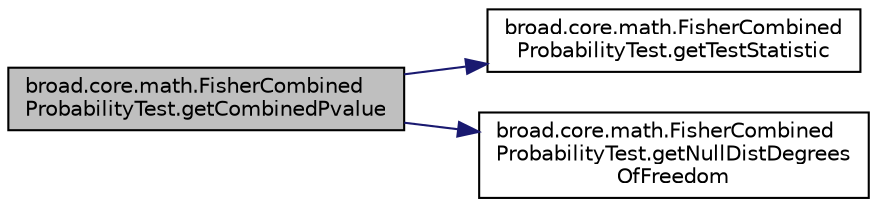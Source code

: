 digraph "broad.core.math.FisherCombinedProbabilityTest.getCombinedPvalue"
{
  edge [fontname="Helvetica",fontsize="10",labelfontname="Helvetica",labelfontsize="10"];
  node [fontname="Helvetica",fontsize="10",shape=record];
  rankdir="LR";
  Node1 [label="broad.core.math.FisherCombined\lProbabilityTest.getCombinedPvalue",height=0.2,width=0.4,color="black", fillcolor="grey75", style="filled" fontcolor="black"];
  Node1 -> Node2 [color="midnightblue",fontsize="10",style="solid",fontname="Helvetica"];
  Node2 [label="broad.core.math.FisherCombined\lProbabilityTest.getTestStatistic",height=0.2,width=0.4,color="black", fillcolor="white", style="filled",URL="$classbroad_1_1core_1_1math_1_1_fisher_combined_probability_test.html#a7cee9fab03e9e054960df0e8fb4e500c"];
  Node1 -> Node3 [color="midnightblue",fontsize="10",style="solid",fontname="Helvetica"];
  Node3 [label="broad.core.math.FisherCombined\lProbabilityTest.getNullDistDegrees\lOfFreedom",height=0.2,width=0.4,color="black", fillcolor="white", style="filled",URL="$classbroad_1_1core_1_1math_1_1_fisher_combined_probability_test.html#aef25df170428bcb78af34b00a5b8bb57"];
}

